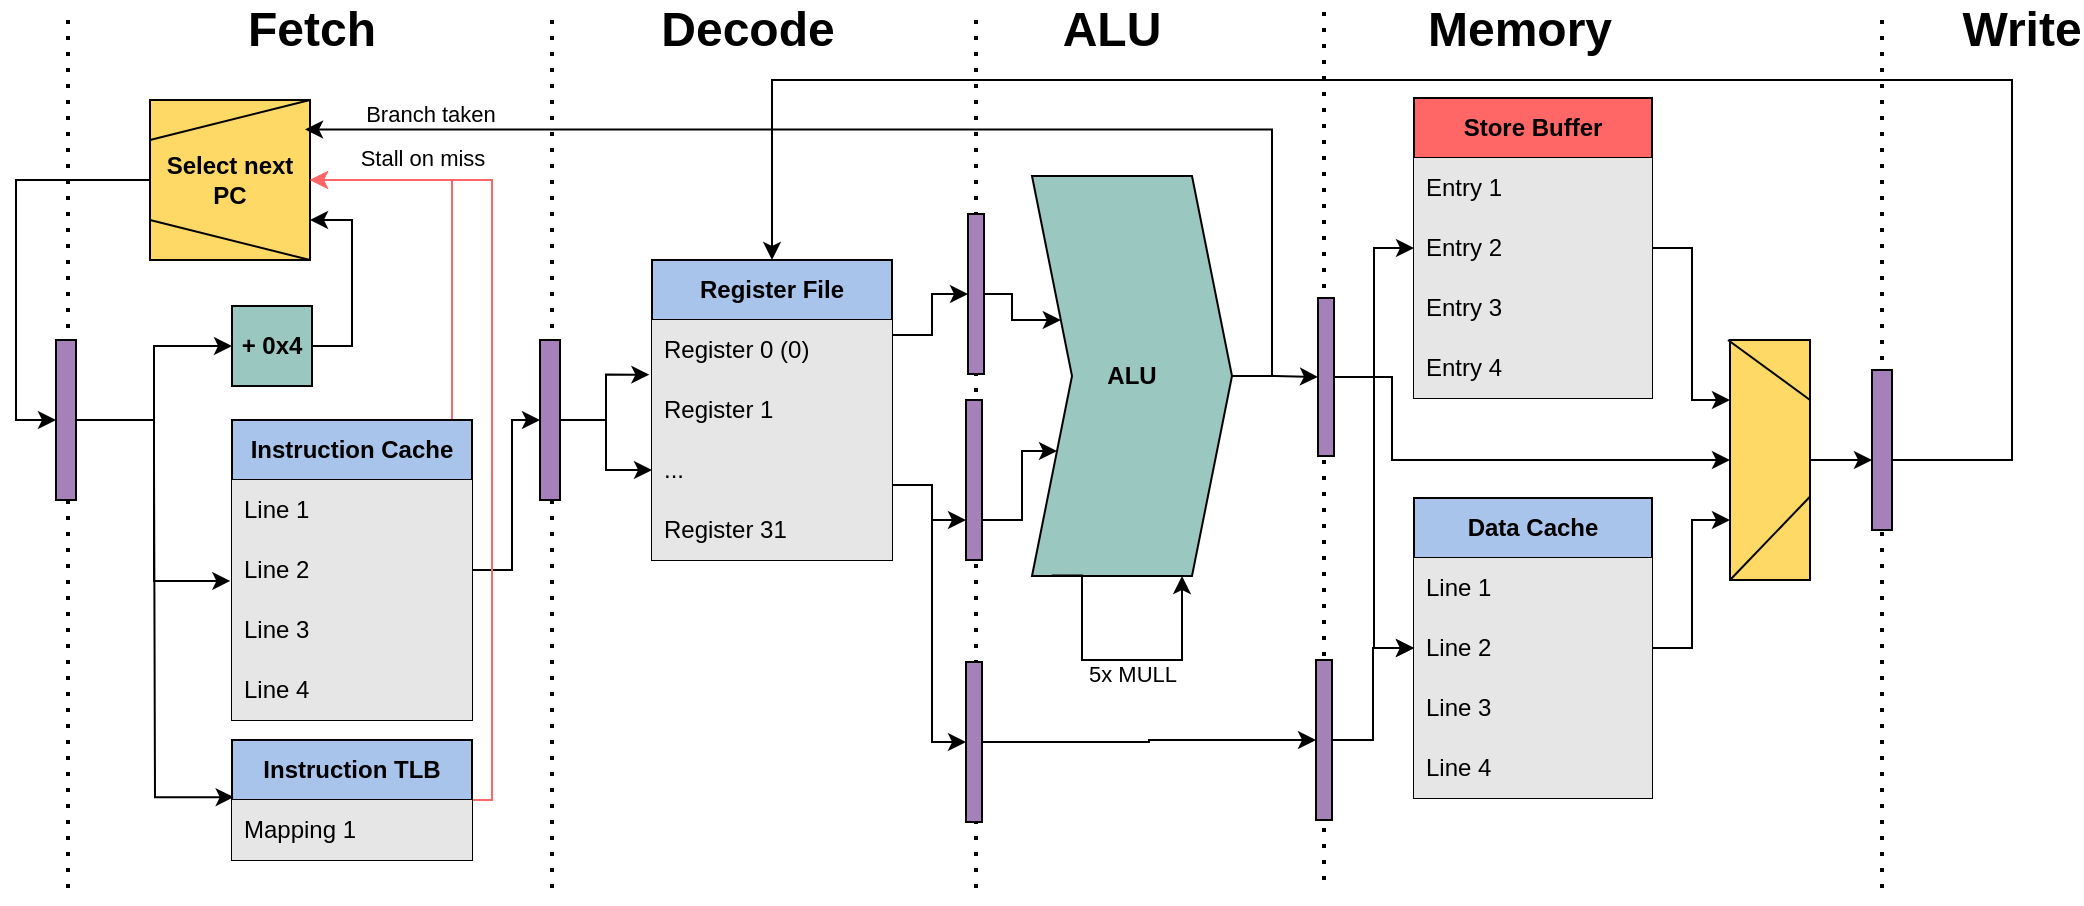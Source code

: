 <mxfile version="26.0.5">
  <diagram name="Seite-1" id="olQGG_vcmPqVT0JhuPP2">
    <mxGraphModel dx="1369" dy="562" grid="1" gridSize="10" guides="1" tooltips="1" connect="1" arrows="1" fold="1" page="1" pageScale="1" pageWidth="827" pageHeight="1169" math="0" shadow="0">
      <root>
        <mxCell id="0" />
        <mxCell id="1" parent="0" />
        <mxCell id="qdn6MXQOEBnzC9-wBVx1-26" value="" style="endArrow=none;dashed=1;html=1;dashPattern=1 3;strokeWidth=2;rounded=0;" edge="1" parent="1">
          <mxGeometry width="50" height="50" relative="1" as="geometry">
            <mxPoint x="238" y="200" as="sourcePoint" />
            <mxPoint x="238" y="640" as="targetPoint" />
          </mxGeometry>
        </mxCell>
        <mxCell id="qdn6MXQOEBnzC9-wBVx1-5" value="" style="group" vertex="1" connectable="0" parent="1">
          <mxGeometry x="279" y="240" width="80" height="80" as="geometry" />
        </mxCell>
        <mxCell id="qdn6MXQOEBnzC9-wBVx1-2" value="&lt;b&gt;Select next PC&lt;/b&gt;" style="whiteSpace=wrap;html=1;aspect=fixed;fillColor=#FFD966;" vertex="1" parent="qdn6MXQOEBnzC9-wBVx1-5">
          <mxGeometry width="80" height="80" as="geometry" />
        </mxCell>
        <mxCell id="qdn6MXQOEBnzC9-wBVx1-3" value="" style="endArrow=none;html=1;rounded=0;exitX=0;exitY=0.25;exitDx=0;exitDy=0;" edge="1" parent="qdn6MXQOEBnzC9-wBVx1-5" source="qdn6MXQOEBnzC9-wBVx1-2">
          <mxGeometry width="50" height="50" relative="1" as="geometry">
            <mxPoint x="30" y="50" as="sourcePoint" />
            <mxPoint x="80" as="targetPoint" />
          </mxGeometry>
        </mxCell>
        <mxCell id="qdn6MXQOEBnzC9-wBVx1-4" value="" style="endArrow=none;html=1;rounded=0;exitX=0;exitY=0.25;exitDx=0;exitDy=0;entryX=1;entryY=1;entryDx=0;entryDy=0;" edge="1" parent="qdn6MXQOEBnzC9-wBVx1-5" target="qdn6MXQOEBnzC9-wBVx1-2">
          <mxGeometry width="50" height="50" relative="1" as="geometry">
            <mxPoint y="60" as="sourcePoint" />
            <mxPoint x="80" y="40" as="targetPoint" />
          </mxGeometry>
        </mxCell>
        <mxCell id="qdn6MXQOEBnzC9-wBVx1-93" style="edgeStyle=orthogonalEdgeStyle;rounded=0;orthogonalLoop=1;jettySize=auto;html=1;exitX=1;exitY=0.5;exitDx=0;exitDy=0;entryX=0;entryY=0.5;entryDx=0;entryDy=0;" edge="1" parent="1" source="qdn6MXQOEBnzC9-wBVx1-7" target="qdn6MXQOEBnzC9-wBVx1-8">
          <mxGeometry relative="1" as="geometry" />
        </mxCell>
        <mxCell id="qdn6MXQOEBnzC9-wBVx1-7" value="" style="rounded=0;whiteSpace=wrap;html=1;fillColor=#A680B8;" vertex="1" parent="1">
          <mxGeometry x="232" y="360" width="10" height="80" as="geometry" />
        </mxCell>
        <mxCell id="qdn6MXQOEBnzC9-wBVx1-94" style="edgeStyle=orthogonalEdgeStyle;rounded=0;orthogonalLoop=1;jettySize=auto;html=1;exitX=1;exitY=0.5;exitDx=0;exitDy=0;entryX=1;entryY=0.75;entryDx=0;entryDy=0;" edge="1" parent="1" source="qdn6MXQOEBnzC9-wBVx1-8" target="qdn6MXQOEBnzC9-wBVx1-2">
          <mxGeometry relative="1" as="geometry" />
        </mxCell>
        <mxCell id="qdn6MXQOEBnzC9-wBVx1-8" value="&lt;b&gt;+ 0x4&lt;/b&gt;" style="rounded=0;whiteSpace=wrap;html=1;fillColor=#9AC7BF;" vertex="1" parent="1">
          <mxGeometry x="320" y="343" width="40" height="40" as="geometry" />
        </mxCell>
        <mxCell id="qdn6MXQOEBnzC9-wBVx1-96" style="edgeStyle=orthogonalEdgeStyle;rounded=0;orthogonalLoop=1;jettySize=auto;html=1;exitX=1;exitY=0.5;exitDx=0;exitDy=0;entryX=0;entryY=0.5;entryDx=0;entryDy=0;" edge="1" parent="1" source="qdn6MXQOEBnzC9-wBVx1-10" target="qdn6MXQOEBnzC9-wBVx1-25">
          <mxGeometry relative="1" as="geometry" />
        </mxCell>
        <mxCell id="qdn6MXQOEBnzC9-wBVx1-129" style="edgeStyle=orthogonalEdgeStyle;rounded=0;orthogonalLoop=1;jettySize=auto;html=1;exitX=0.75;exitY=0;exitDx=0;exitDy=0;entryX=1;entryY=0.5;entryDx=0;entryDy=0;strokeColor=#FF6666;" edge="1" parent="1" source="qdn6MXQOEBnzC9-wBVx1-10" target="qdn6MXQOEBnzC9-wBVx1-2">
          <mxGeometry relative="1" as="geometry">
            <Array as="points">
              <mxPoint x="430" y="400" />
              <mxPoint x="430" y="280" />
            </Array>
          </mxGeometry>
        </mxCell>
        <mxCell id="qdn6MXQOEBnzC9-wBVx1-130" value="Stall on miss" style="edgeLabel;html=1;align=center;verticalAlign=middle;resizable=0;points=[];" vertex="1" connectable="0" parent="qdn6MXQOEBnzC9-wBVx1-129">
          <mxGeometry x="0.713" y="-4" relative="1" as="geometry">
            <mxPoint x="25" y="-7" as="offset" />
          </mxGeometry>
        </mxCell>
        <mxCell id="qdn6MXQOEBnzC9-wBVx1-10" value="Instruction Cache" style="swimlane;fontStyle=1;childLayout=stackLayout;horizontal=1;startSize=30;horizontalStack=0;resizeParent=1;resizeParentMax=0;resizeLast=0;collapsible=1;marginBottom=0;whiteSpace=wrap;html=1;fillColor=#A9C4EB;" vertex="1" parent="1">
          <mxGeometry x="320" y="400" width="120" height="150" as="geometry" />
        </mxCell>
        <mxCell id="qdn6MXQOEBnzC9-wBVx1-11" value="Line 1&amp;nbsp; &amp;nbsp; &amp;nbsp; &amp;nbsp;" style="text;strokeColor=none;fillColor=#E6E6E6;align=left;verticalAlign=middle;spacingLeft=4;spacingRight=4;overflow=hidden;points=[[0,0.5],[1,0.5]];portConstraint=eastwest;rotatable=0;whiteSpace=wrap;html=1;" vertex="1" parent="qdn6MXQOEBnzC9-wBVx1-10">
          <mxGeometry y="30" width="120" height="30" as="geometry" />
        </mxCell>
        <mxCell id="qdn6MXQOEBnzC9-wBVx1-12" value="Line 2" style="text;strokeColor=none;fillColor=#E6E6E6;align=left;verticalAlign=middle;spacingLeft=4;spacingRight=4;overflow=hidden;points=[[0,0.5],[1,0.5]];portConstraint=eastwest;rotatable=0;whiteSpace=wrap;html=1;" vertex="1" parent="qdn6MXQOEBnzC9-wBVx1-10">
          <mxGeometry y="60" width="120" height="30" as="geometry" />
        </mxCell>
        <mxCell id="qdn6MXQOEBnzC9-wBVx1-13" value="Line 3" style="text;strokeColor=none;fillColor=#E6E6E6;align=left;verticalAlign=middle;spacingLeft=4;spacingRight=4;overflow=hidden;points=[[0,0.5],[1,0.5]];portConstraint=eastwest;rotatable=0;whiteSpace=wrap;html=1;" vertex="1" parent="qdn6MXQOEBnzC9-wBVx1-10">
          <mxGeometry y="90" width="120" height="30" as="geometry" />
        </mxCell>
        <mxCell id="qdn6MXQOEBnzC9-wBVx1-18" value="Line 4" style="text;strokeColor=none;fillColor=#E6E6E6;align=left;verticalAlign=middle;spacingLeft=4;spacingRight=4;overflow=hidden;points=[[0,0.5],[1,0.5]];portConstraint=eastwest;rotatable=0;whiteSpace=wrap;html=1;" vertex="1" parent="qdn6MXQOEBnzC9-wBVx1-10">
          <mxGeometry y="120" width="120" height="30" as="geometry" />
        </mxCell>
        <mxCell id="qdn6MXQOEBnzC9-wBVx1-132" style="edgeStyle=orthogonalEdgeStyle;rounded=0;orthogonalLoop=1;jettySize=auto;html=1;exitX=1;exitY=0.5;exitDx=0;exitDy=0;strokeColor=#FF6666;" edge="1" parent="1" source="qdn6MXQOEBnzC9-wBVx1-21">
          <mxGeometry relative="1" as="geometry">
            <mxPoint x="359" y="280" as="targetPoint" />
            <Array as="points">
              <mxPoint x="450" y="590" />
              <mxPoint x="450" y="280" />
              <mxPoint x="359" y="280" />
            </Array>
          </mxGeometry>
        </mxCell>
        <mxCell id="qdn6MXQOEBnzC9-wBVx1-21" value="Instruction TLB" style="swimlane;fontStyle=1;childLayout=stackLayout;horizontal=1;startSize=30;horizontalStack=0;resizeParent=1;resizeParentMax=0;resizeLast=0;collapsible=1;marginBottom=0;whiteSpace=wrap;html=1;fillColor=#A9C4EB;" vertex="1" parent="1">
          <mxGeometry x="320" y="560" width="120" height="60" as="geometry" />
        </mxCell>
        <mxCell id="qdn6MXQOEBnzC9-wBVx1-22" value="Mapping 1" style="text;strokeColor=none;fillColor=#E6E6E6;align=left;verticalAlign=middle;spacingLeft=4;spacingRight=4;overflow=hidden;points=[[0,0.5],[1,0.5]];portConstraint=eastwest;rotatable=0;whiteSpace=wrap;html=1;" vertex="1" parent="qdn6MXQOEBnzC9-wBVx1-21">
          <mxGeometry y="30" width="120" height="30" as="geometry" />
        </mxCell>
        <mxCell id="qdn6MXQOEBnzC9-wBVx1-28" value="" style="endArrow=none;dashed=1;html=1;dashPattern=1 3;strokeWidth=2;rounded=0;" edge="1" parent="1">
          <mxGeometry width="50" height="50" relative="1" as="geometry">
            <mxPoint x="480" y="200" as="sourcePoint" />
            <mxPoint x="480" y="640" as="targetPoint" />
          </mxGeometry>
        </mxCell>
        <mxCell id="qdn6MXQOEBnzC9-wBVx1-98" style="edgeStyle=orthogonalEdgeStyle;rounded=0;orthogonalLoop=1;jettySize=auto;html=1;exitX=1;exitY=0.5;exitDx=0;exitDy=0;entryX=0;entryY=0.5;entryDx=0;entryDy=0;" edge="1" parent="1" source="qdn6MXQOEBnzC9-wBVx1-25" target="qdn6MXQOEBnzC9-wBVx1-102">
          <mxGeometry relative="1" as="geometry">
            <mxPoint x="519" y="422.5" as="targetPoint" />
          </mxGeometry>
        </mxCell>
        <mxCell id="qdn6MXQOEBnzC9-wBVx1-25" value="" style="rounded=0;whiteSpace=wrap;html=1;fillColor=#A680B8;" vertex="1" parent="1">
          <mxGeometry x="474" y="360" width="10" height="80" as="geometry" />
        </mxCell>
        <mxCell id="qdn6MXQOEBnzC9-wBVx1-30" value="" style="endArrow=none;dashed=1;html=1;dashPattern=1 3;strokeWidth=2;rounded=0;" edge="1" parent="1">
          <mxGeometry width="50" height="50" relative="1" as="geometry">
            <mxPoint x="692" y="200" as="sourcePoint" />
            <mxPoint x="692" y="640" as="targetPoint" />
          </mxGeometry>
        </mxCell>
        <mxCell id="qdn6MXQOEBnzC9-wBVx1-110" style="edgeStyle=orthogonalEdgeStyle;rounded=0;orthogonalLoop=1;jettySize=auto;html=1;exitX=1;exitY=0.75;exitDx=0;exitDy=0;entryX=0;entryY=0.75;entryDx=0;entryDy=0;" edge="1" parent="1" source="qdn6MXQOEBnzC9-wBVx1-31" target="qdn6MXQOEBnzC9-wBVx1-34">
          <mxGeometry relative="1" as="geometry">
            <Array as="points">
              <mxPoint x="715" y="450" />
              <mxPoint x="715" y="415" />
            </Array>
          </mxGeometry>
        </mxCell>
        <mxCell id="qdn6MXQOEBnzC9-wBVx1-31" value="" style="rounded=0;whiteSpace=wrap;html=1;fillColor=#A680B8;" vertex="1" parent="1">
          <mxGeometry x="687" y="390" width="8" height="80" as="geometry" />
        </mxCell>
        <mxCell id="qdn6MXQOEBnzC9-wBVx1-109" style="edgeStyle=orthogonalEdgeStyle;rounded=0;orthogonalLoop=1;jettySize=auto;html=1;exitX=1;exitY=0.5;exitDx=0;exitDy=0;" edge="1" parent="1" source="qdn6MXQOEBnzC9-wBVx1-32" target="qdn6MXQOEBnzC9-wBVx1-34">
          <mxGeometry relative="1" as="geometry">
            <Array as="points">
              <mxPoint x="710" y="337" />
              <mxPoint x="710" y="350" />
            </Array>
          </mxGeometry>
        </mxCell>
        <mxCell id="qdn6MXQOEBnzC9-wBVx1-32" value="" style="rounded=0;whiteSpace=wrap;html=1;fillColor=#A680B8;" vertex="1" parent="1">
          <mxGeometry x="688" y="297" width="8" height="80" as="geometry" />
        </mxCell>
        <mxCell id="qdn6MXQOEBnzC9-wBVx1-115" style="edgeStyle=orthogonalEdgeStyle;rounded=0;orthogonalLoop=1;jettySize=auto;html=1;exitX=1;exitY=0.5;exitDx=0;exitDy=0;entryX=0;entryY=0.5;entryDx=0;entryDy=0;" edge="1" parent="1" source="qdn6MXQOEBnzC9-wBVx1-33" target="qdn6MXQOEBnzC9-wBVx1-42">
          <mxGeometry relative="1" as="geometry" />
        </mxCell>
        <mxCell id="qdn6MXQOEBnzC9-wBVx1-33" value="" style="rounded=0;whiteSpace=wrap;html=1;fillColor=#A680B8;" vertex="1" parent="1">
          <mxGeometry x="687" y="521" width="8" height="80" as="geometry" />
        </mxCell>
        <mxCell id="qdn6MXQOEBnzC9-wBVx1-111" style="edgeStyle=orthogonalEdgeStyle;rounded=0;orthogonalLoop=1;jettySize=auto;html=1;exitX=1;exitY=0.5;exitDx=0;exitDy=0;entryX=0;entryY=0.5;entryDx=0;entryDy=0;" edge="1" parent="1" source="qdn6MXQOEBnzC9-wBVx1-34" target="qdn6MXQOEBnzC9-wBVx1-40">
          <mxGeometry relative="1" as="geometry" />
        </mxCell>
        <mxCell id="qdn6MXQOEBnzC9-wBVx1-34" value="&lt;b&gt;ALU&lt;/b&gt;" style="shape=step;perimeter=stepPerimeter;whiteSpace=wrap;html=1;fixedSize=1;fillColor=#9AC7BF;" vertex="1" parent="1">
          <mxGeometry x="720" y="278" width="100" height="200" as="geometry" />
        </mxCell>
        <mxCell id="qdn6MXQOEBnzC9-wBVx1-39" value="" style="endArrow=none;dashed=1;html=1;dashPattern=1 3;strokeWidth=2;rounded=0;" edge="1" parent="1">
          <mxGeometry width="50" height="50" relative="1" as="geometry">
            <mxPoint x="866" y="196" as="sourcePoint" />
            <mxPoint x="866" y="636" as="targetPoint" />
          </mxGeometry>
        </mxCell>
        <mxCell id="qdn6MXQOEBnzC9-wBVx1-119" style="edgeStyle=orthogonalEdgeStyle;rounded=0;orthogonalLoop=1;jettySize=auto;html=1;exitX=1;exitY=0.5;exitDx=0;exitDy=0;entryX=0;entryY=0.5;entryDx=0;entryDy=0;" edge="1" parent="1" source="qdn6MXQOEBnzC9-wBVx1-40" target="qdn6MXQOEBnzC9-wBVx1-49">
          <mxGeometry relative="1" as="geometry">
            <Array as="points">
              <mxPoint x="891" y="378" />
              <mxPoint x="891" y="514" />
            </Array>
          </mxGeometry>
        </mxCell>
        <mxCell id="qdn6MXQOEBnzC9-wBVx1-120" style="edgeStyle=orthogonalEdgeStyle;rounded=0;orthogonalLoop=1;jettySize=auto;html=1;exitX=1;exitY=0.5;exitDx=0;exitDy=0;entryX=0;entryY=0.5;entryDx=0;entryDy=0;" edge="1" parent="1" source="qdn6MXQOEBnzC9-wBVx1-40" target="qdn6MXQOEBnzC9-wBVx1-44">
          <mxGeometry relative="1" as="geometry">
            <Array as="points">
              <mxPoint x="891" y="378" />
              <mxPoint x="891" y="314" />
            </Array>
          </mxGeometry>
        </mxCell>
        <mxCell id="qdn6MXQOEBnzC9-wBVx1-122" style="edgeStyle=orthogonalEdgeStyle;rounded=0;orthogonalLoop=1;jettySize=auto;html=1;exitX=1;exitY=0.5;exitDx=0;exitDy=0;entryX=0;entryY=0.5;entryDx=0;entryDy=0;" edge="1" parent="1" source="qdn6MXQOEBnzC9-wBVx1-40" target="qdn6MXQOEBnzC9-wBVx1-72">
          <mxGeometry relative="1" as="geometry">
            <Array as="points">
              <mxPoint x="900" y="378" />
              <mxPoint x="900" y="420" />
            </Array>
          </mxGeometry>
        </mxCell>
        <mxCell id="qdn6MXQOEBnzC9-wBVx1-40" value="" style="rounded=0;whiteSpace=wrap;html=1;fillColor=#A680B8;" vertex="1" parent="1">
          <mxGeometry x="863" y="339" width="8" height="79" as="geometry" />
        </mxCell>
        <mxCell id="qdn6MXQOEBnzC9-wBVx1-116" style="edgeStyle=orthogonalEdgeStyle;rounded=0;orthogonalLoop=1;jettySize=auto;html=1;exitX=1;exitY=0.5;exitDx=0;exitDy=0;entryX=0;entryY=0.5;entryDx=0;entryDy=0;" edge="1" parent="1" source="qdn6MXQOEBnzC9-wBVx1-42" target="qdn6MXQOEBnzC9-wBVx1-49">
          <mxGeometry relative="1" as="geometry" />
        </mxCell>
        <mxCell id="qdn6MXQOEBnzC9-wBVx1-42" value="" style="rounded=0;whiteSpace=wrap;html=1;fillColor=#A680B8;" vertex="1" parent="1">
          <mxGeometry x="862" y="520" width="8" height="80" as="geometry" />
        </mxCell>
        <mxCell id="qdn6MXQOEBnzC9-wBVx1-121" style="edgeStyle=orthogonalEdgeStyle;rounded=0;orthogonalLoop=1;jettySize=auto;html=1;exitX=1;exitY=0.5;exitDx=0;exitDy=0;entryX=0;entryY=0.25;entryDx=0;entryDy=0;" edge="1" parent="1" source="qdn6MXQOEBnzC9-wBVx1-44" target="qdn6MXQOEBnzC9-wBVx1-72">
          <mxGeometry relative="1" as="geometry" />
        </mxCell>
        <mxCell id="qdn6MXQOEBnzC9-wBVx1-44" value="Store Buffer" style="swimlane;fontStyle=1;childLayout=stackLayout;horizontal=1;startSize=30;horizontalStack=0;resizeParent=1;resizeParentMax=0;resizeLast=0;collapsible=1;marginBottom=0;whiteSpace=wrap;html=1;fillColor=#FF6666;" vertex="1" parent="1">
          <mxGeometry x="911" y="239" width="119" height="150" as="geometry" />
        </mxCell>
        <mxCell id="qdn6MXQOEBnzC9-wBVx1-45" value="Entry 1" style="text;strokeColor=none;fillColor=#E6E6E6;align=left;verticalAlign=middle;spacingLeft=4;spacingRight=4;overflow=hidden;points=[[0,0.5],[1,0.5]];portConstraint=eastwest;rotatable=0;whiteSpace=wrap;html=1;" vertex="1" parent="qdn6MXQOEBnzC9-wBVx1-44">
          <mxGeometry y="30" width="119" height="30" as="geometry" />
        </mxCell>
        <mxCell id="qdn6MXQOEBnzC9-wBVx1-46" value="Entry 2" style="text;strokeColor=none;fillColor=#E6E6E6;align=left;verticalAlign=middle;spacingLeft=4;spacingRight=4;overflow=hidden;points=[[0,0.5],[1,0.5]];portConstraint=eastwest;rotatable=0;whiteSpace=wrap;html=1;" vertex="1" parent="qdn6MXQOEBnzC9-wBVx1-44">
          <mxGeometry y="60" width="119" height="30" as="geometry" />
        </mxCell>
        <mxCell id="qdn6MXQOEBnzC9-wBVx1-47" value="Entry 3" style="text;strokeColor=none;fillColor=#E6E6E6;align=left;verticalAlign=middle;spacingLeft=4;spacingRight=4;overflow=hidden;points=[[0,0.5],[1,0.5]];portConstraint=eastwest;rotatable=0;whiteSpace=wrap;html=1;" vertex="1" parent="qdn6MXQOEBnzC9-wBVx1-44">
          <mxGeometry y="90" width="119" height="30" as="geometry" />
        </mxCell>
        <mxCell id="qdn6MXQOEBnzC9-wBVx1-48" value="Entry 4" style="text;strokeColor=none;fillColor=#E6E6E6;align=left;verticalAlign=middle;spacingLeft=4;spacingRight=4;overflow=hidden;points=[[0,0.5],[1,0.5]];portConstraint=eastwest;rotatable=0;whiteSpace=wrap;html=1;" vertex="1" parent="qdn6MXQOEBnzC9-wBVx1-44">
          <mxGeometry y="120" width="119" height="30" as="geometry" />
        </mxCell>
        <mxCell id="qdn6MXQOEBnzC9-wBVx1-123" style="edgeStyle=orthogonalEdgeStyle;rounded=0;orthogonalLoop=1;jettySize=auto;html=1;exitX=1;exitY=0.5;exitDx=0;exitDy=0;entryX=0;entryY=0.75;entryDx=0;entryDy=0;" edge="1" parent="1" source="qdn6MXQOEBnzC9-wBVx1-49" target="qdn6MXQOEBnzC9-wBVx1-72">
          <mxGeometry relative="1" as="geometry" />
        </mxCell>
        <mxCell id="qdn6MXQOEBnzC9-wBVx1-49" value="Data Cache" style="swimlane;fontStyle=1;childLayout=stackLayout;horizontal=1;startSize=30;horizontalStack=0;resizeParent=1;resizeParentMax=0;resizeLast=0;collapsible=1;marginBottom=0;whiteSpace=wrap;html=1;fillColor=#A9C4EB;" vertex="1" parent="1">
          <mxGeometry x="911" y="439" width="119" height="150" as="geometry" />
        </mxCell>
        <mxCell id="qdn6MXQOEBnzC9-wBVx1-50" value="Line 1&amp;nbsp; &amp;nbsp; &amp;nbsp; &amp;nbsp;" style="text;strokeColor=none;fillColor=#E6E6E6;align=left;verticalAlign=middle;spacingLeft=4;spacingRight=4;overflow=hidden;points=[[0,0.5],[1,0.5]];portConstraint=eastwest;rotatable=0;whiteSpace=wrap;html=1;" vertex="1" parent="qdn6MXQOEBnzC9-wBVx1-49">
          <mxGeometry y="30" width="119" height="30" as="geometry" />
        </mxCell>
        <mxCell id="qdn6MXQOEBnzC9-wBVx1-51" value="Line 2" style="text;strokeColor=none;fillColor=#E6E6E6;align=left;verticalAlign=middle;spacingLeft=4;spacingRight=4;overflow=hidden;points=[[0,0.5],[1,0.5]];portConstraint=eastwest;rotatable=0;whiteSpace=wrap;html=1;" vertex="1" parent="qdn6MXQOEBnzC9-wBVx1-49">
          <mxGeometry y="60" width="119" height="30" as="geometry" />
        </mxCell>
        <mxCell id="qdn6MXQOEBnzC9-wBVx1-52" value="Line 3" style="text;strokeColor=none;fillColor=#E6E6E6;align=left;verticalAlign=middle;spacingLeft=4;spacingRight=4;overflow=hidden;points=[[0,0.5],[1,0.5]];portConstraint=eastwest;rotatable=0;whiteSpace=wrap;html=1;" vertex="1" parent="qdn6MXQOEBnzC9-wBVx1-49">
          <mxGeometry y="90" width="119" height="30" as="geometry" />
        </mxCell>
        <mxCell id="qdn6MXQOEBnzC9-wBVx1-53" value="Line 4" style="text;strokeColor=none;fillColor=#E6E6E6;align=left;verticalAlign=middle;spacingLeft=4;spacingRight=4;overflow=hidden;points=[[0,0.5],[1,0.5]];portConstraint=eastwest;rotatable=0;whiteSpace=wrap;html=1;" vertex="1" parent="qdn6MXQOEBnzC9-wBVx1-49">
          <mxGeometry y="120" width="119" height="30" as="geometry" />
        </mxCell>
        <mxCell id="qdn6MXQOEBnzC9-wBVx1-125" style="edgeStyle=orthogonalEdgeStyle;rounded=0;orthogonalLoop=1;jettySize=auto;html=1;exitX=1;exitY=0.5;exitDx=0;exitDy=0;" edge="1" parent="1" source="qdn6MXQOEBnzC9-wBVx1-72">
          <mxGeometry relative="1" as="geometry">
            <mxPoint x="1140" y="419.529" as="targetPoint" />
          </mxGeometry>
        </mxCell>
        <mxCell id="qdn6MXQOEBnzC9-wBVx1-72" value="" style="rounded=0;whiteSpace=wrap;html=1;fillColor=#FFD966;" vertex="1" parent="1">
          <mxGeometry x="1069" y="360" width="40" height="120" as="geometry" />
        </mxCell>
        <mxCell id="qdn6MXQOEBnzC9-wBVx1-75" value="" style="endArrow=none;html=1;rounded=0;exitX=1;exitY=0.25;exitDx=0;exitDy=0;" edge="1" parent="1" source="qdn6MXQOEBnzC9-wBVx1-72">
          <mxGeometry width="50" height="50" relative="1" as="geometry">
            <mxPoint x="1121.72" y="398.64" as="sourcePoint" />
            <mxPoint x="1068" y="360" as="targetPoint" />
          </mxGeometry>
        </mxCell>
        <mxCell id="qdn6MXQOEBnzC9-wBVx1-76" value="" style="endArrow=none;html=1;rounded=0;entryX=0.996;entryY=0.654;entryDx=0;entryDy=0;entryPerimeter=0;exitX=0;exitY=1;exitDx=0;exitDy=0;" edge="1" parent="1" source="qdn6MXQOEBnzC9-wBVx1-72" target="qdn6MXQOEBnzC9-wBVx1-72">
          <mxGeometry width="50" height="50" relative="1" as="geometry">
            <mxPoint x="1056" y="480" as="sourcePoint" />
            <mxPoint x="1096" y="440" as="targetPoint" />
          </mxGeometry>
        </mxCell>
        <mxCell id="qdn6MXQOEBnzC9-wBVx1-80" value="" style="endArrow=none;dashed=1;html=1;dashPattern=1 3;strokeWidth=2;rounded=0;" edge="1" parent="1">
          <mxGeometry width="50" height="50" relative="1" as="geometry">
            <mxPoint x="1145" y="200" as="sourcePoint" />
            <mxPoint x="1145" y="640" as="targetPoint" />
          </mxGeometry>
        </mxCell>
        <mxCell id="qdn6MXQOEBnzC9-wBVx1-126" style="edgeStyle=orthogonalEdgeStyle;rounded=0;orthogonalLoop=1;jettySize=auto;html=1;exitX=1;exitY=0.5;exitDx=0;exitDy=0;entryX=0.5;entryY=0;entryDx=0;entryDy=0;" edge="1" parent="1" source="qdn6MXQOEBnzC9-wBVx1-81" target="qdn6MXQOEBnzC9-wBVx1-99">
          <mxGeometry relative="1" as="geometry">
            <Array as="points">
              <mxPoint x="1150" y="420" />
              <mxPoint x="1210" y="420" />
              <mxPoint x="1210" y="230" />
              <mxPoint x="590" y="230" />
            </Array>
          </mxGeometry>
        </mxCell>
        <mxCell id="qdn6MXQOEBnzC9-wBVx1-81" value="" style="rounded=0;whiteSpace=wrap;html=1;fillColor=#A680B8;" vertex="1" parent="1">
          <mxGeometry x="1140" y="375" width="10" height="80" as="geometry" />
        </mxCell>
        <mxCell id="qdn6MXQOEBnzC9-wBVx1-82" value="&lt;b&gt;&lt;font style=&quot;font-size: 24px;&quot;&gt;Fetch&lt;/font&gt;&lt;/b&gt;" style="text;html=1;align=center;verticalAlign=middle;whiteSpace=wrap;rounded=0;" vertex="1" parent="1">
          <mxGeometry x="330" y="190" width="60" height="30" as="geometry" />
        </mxCell>
        <mxCell id="qdn6MXQOEBnzC9-wBVx1-84" value="&lt;b&gt;&lt;font style=&quot;font-size: 24px;&quot;&gt;ALU&lt;/font&gt;&lt;/b&gt;" style="text;html=1;align=center;verticalAlign=middle;whiteSpace=wrap;rounded=0;" vertex="1" parent="1">
          <mxGeometry x="730" y="190" width="60" height="30" as="geometry" />
        </mxCell>
        <mxCell id="qdn6MXQOEBnzC9-wBVx1-85" value="&lt;span style=&quot;font-size: 24px;&quot;&gt;&lt;b&gt;Memory&lt;/b&gt;&lt;/span&gt;" style="text;html=1;align=center;verticalAlign=middle;whiteSpace=wrap;rounded=0;" vertex="1" parent="1">
          <mxGeometry x="933.5" y="190" width="60" height="30" as="geometry" />
        </mxCell>
        <mxCell id="qdn6MXQOEBnzC9-wBVx1-86" value="&lt;b&gt;&lt;font style=&quot;font-size: 24px;&quot;&gt;Write&lt;/font&gt;&lt;/b&gt;" style="text;html=1;align=center;verticalAlign=middle;whiteSpace=wrap;rounded=0;" vertex="1" parent="1">
          <mxGeometry x="1185" y="190" width="60" height="30" as="geometry" />
        </mxCell>
        <mxCell id="qdn6MXQOEBnzC9-wBVx1-87" value="&lt;b&gt;&lt;font style=&quot;font-size: 24px;&quot;&gt;Decode&lt;/font&gt;&lt;/b&gt;" style="text;html=1;align=center;verticalAlign=middle;whiteSpace=wrap;rounded=0;" vertex="1" parent="1">
          <mxGeometry x="548" y="190" width="60" height="30" as="geometry" />
        </mxCell>
        <mxCell id="qdn6MXQOEBnzC9-wBVx1-90" style="edgeStyle=orthogonalEdgeStyle;rounded=0;orthogonalLoop=1;jettySize=auto;html=1;exitX=0;exitY=0.5;exitDx=0;exitDy=0;entryX=0;entryY=0.5;entryDx=0;entryDy=0;" edge="1" parent="1" source="qdn6MXQOEBnzC9-wBVx1-2" target="qdn6MXQOEBnzC9-wBVx1-7">
          <mxGeometry relative="1" as="geometry" />
        </mxCell>
        <mxCell id="qdn6MXQOEBnzC9-wBVx1-91" style="edgeStyle=orthogonalEdgeStyle;rounded=0;orthogonalLoop=1;jettySize=auto;html=1;exitX=1;exitY=0.5;exitDx=0;exitDy=0;entryX=-0.007;entryY=0.683;entryDx=0;entryDy=0;entryPerimeter=0;" edge="1" parent="1" source="qdn6MXQOEBnzC9-wBVx1-7" target="qdn6MXQOEBnzC9-wBVx1-12">
          <mxGeometry relative="1" as="geometry" />
        </mxCell>
        <mxCell id="qdn6MXQOEBnzC9-wBVx1-92" style="edgeStyle=orthogonalEdgeStyle;rounded=0;orthogonalLoop=1;jettySize=auto;html=1;entryX=0.007;entryY=-0.048;entryDx=0;entryDy=0;entryPerimeter=0;" edge="1" parent="1" target="qdn6MXQOEBnzC9-wBVx1-22">
          <mxGeometry relative="1" as="geometry">
            <mxPoint x="281" y="420" as="sourcePoint" />
          </mxGeometry>
        </mxCell>
        <mxCell id="qdn6MXQOEBnzC9-wBVx1-95" style="edgeStyle=orthogonalEdgeStyle;rounded=0;orthogonalLoop=1;jettySize=auto;html=1;exitX=1;exitY=0.5;exitDx=0;exitDy=0;entryX=0.969;entryY=0.184;entryDx=0;entryDy=0;entryPerimeter=0;" edge="1" parent="1" source="qdn6MXQOEBnzC9-wBVx1-34" target="qdn6MXQOEBnzC9-wBVx1-2">
          <mxGeometry relative="1" as="geometry" />
        </mxCell>
        <mxCell id="qdn6MXQOEBnzC9-wBVx1-127" value="Branch taken" style="edgeLabel;html=1;align=center;verticalAlign=middle;resizable=0;points=[];" vertex="1" connectable="0" parent="qdn6MXQOEBnzC9-wBVx1-95">
          <mxGeometry x="0.876" y="-1" relative="1" as="geometry">
            <mxPoint x="23" y="-7" as="offset" />
          </mxGeometry>
        </mxCell>
        <mxCell id="qdn6MXQOEBnzC9-wBVx1-97" style="edgeStyle=orthogonalEdgeStyle;rounded=0;orthogonalLoop=1;jettySize=auto;html=1;exitX=1;exitY=0.5;exitDx=0;exitDy=0;entryX=-0.011;entryY=0.911;entryDx=0;entryDy=0;entryPerimeter=0;" edge="1" parent="1" source="qdn6MXQOEBnzC9-wBVx1-25" target="qdn6MXQOEBnzC9-wBVx1-100">
          <mxGeometry relative="1" as="geometry">
            <mxPoint x="519" y="375" as="targetPoint" />
          </mxGeometry>
        </mxCell>
        <mxCell id="qdn6MXQOEBnzC9-wBVx1-106" style="edgeStyle=orthogonalEdgeStyle;rounded=0;orthogonalLoop=1;jettySize=auto;html=1;exitX=1;exitY=0.75;exitDx=0;exitDy=0;entryX=0;entryY=0.75;entryDx=0;entryDy=0;" edge="1" parent="1" source="qdn6MXQOEBnzC9-wBVx1-99" target="qdn6MXQOEBnzC9-wBVx1-31">
          <mxGeometry relative="1" as="geometry" />
        </mxCell>
        <mxCell id="qdn6MXQOEBnzC9-wBVx1-107" style="edgeStyle=orthogonalEdgeStyle;rounded=0;orthogonalLoop=1;jettySize=auto;html=1;exitX=1;exitY=0.25;exitDx=0;exitDy=0;entryX=0;entryY=0.5;entryDx=0;entryDy=0;" edge="1" parent="1" source="qdn6MXQOEBnzC9-wBVx1-99" target="qdn6MXQOEBnzC9-wBVx1-32">
          <mxGeometry relative="1" as="geometry" />
        </mxCell>
        <mxCell id="qdn6MXQOEBnzC9-wBVx1-114" style="edgeStyle=orthogonalEdgeStyle;rounded=0;orthogonalLoop=1;jettySize=auto;html=1;exitX=1;exitY=0.75;exitDx=0;exitDy=0;entryX=0;entryY=0.5;entryDx=0;entryDy=0;" edge="1" parent="1" source="qdn6MXQOEBnzC9-wBVx1-99" target="qdn6MXQOEBnzC9-wBVx1-33">
          <mxGeometry relative="1" as="geometry">
            <Array as="points">
              <mxPoint x="670" y="433" />
              <mxPoint x="670" y="561" />
            </Array>
          </mxGeometry>
        </mxCell>
        <mxCell id="qdn6MXQOEBnzC9-wBVx1-99" value="Register File" style="swimlane;fontStyle=1;childLayout=stackLayout;horizontal=1;startSize=30;horizontalStack=0;resizeParent=1;resizeParentMax=0;resizeLast=0;collapsible=1;marginBottom=0;whiteSpace=wrap;html=1;fillColor=#A9C4EB;" vertex="1" parent="1">
          <mxGeometry x="530" y="320" width="120" height="150" as="geometry" />
        </mxCell>
        <mxCell id="qdn6MXQOEBnzC9-wBVx1-100" value="Register 0 (0)" style="text;strokeColor=none;fillColor=#E6E6E6;align=left;verticalAlign=middle;spacingLeft=4;spacingRight=4;overflow=hidden;points=[[0,0.5],[1,0.5]];portConstraint=eastwest;rotatable=0;whiteSpace=wrap;html=1;" vertex="1" parent="qdn6MXQOEBnzC9-wBVx1-99">
          <mxGeometry y="30" width="120" height="30" as="geometry" />
        </mxCell>
        <mxCell id="qdn6MXQOEBnzC9-wBVx1-101" value="Register 1" style="text;strokeColor=none;fillColor=#E6E6E6;align=left;verticalAlign=middle;spacingLeft=4;spacingRight=4;overflow=hidden;points=[[0,0.5],[1,0.5]];portConstraint=eastwest;rotatable=0;whiteSpace=wrap;html=1;" vertex="1" parent="qdn6MXQOEBnzC9-wBVx1-99">
          <mxGeometry y="60" width="120" height="30" as="geometry" />
        </mxCell>
        <mxCell id="qdn6MXQOEBnzC9-wBVx1-102" value="..." style="text;strokeColor=none;fillColor=#E6E6E6;align=left;verticalAlign=middle;spacingLeft=4;spacingRight=4;overflow=hidden;points=[[0,0.5],[1,0.5]];portConstraint=eastwest;rotatable=0;whiteSpace=wrap;html=1;" vertex="1" parent="qdn6MXQOEBnzC9-wBVx1-99">
          <mxGeometry y="90" width="120" height="30" as="geometry" />
        </mxCell>
        <mxCell id="qdn6MXQOEBnzC9-wBVx1-103" value="Register 31" style="text;strokeColor=none;fillColor=#E6E6E6;align=left;verticalAlign=middle;spacingLeft=4;spacingRight=4;overflow=hidden;points=[[0,0.5],[1,0.5]];portConstraint=eastwest;rotatable=0;whiteSpace=wrap;html=1;" vertex="1" parent="qdn6MXQOEBnzC9-wBVx1-99">
          <mxGeometry y="120" width="120" height="30" as="geometry" />
        </mxCell>
        <mxCell id="qdn6MXQOEBnzC9-wBVx1-133" style="edgeStyle=orthogonalEdgeStyle;rounded=0;orthogonalLoop=1;jettySize=auto;html=1;exitX=0.099;exitY=0.999;exitDx=0;exitDy=0;entryX=0.75;entryY=1;entryDx=0;entryDy=0;exitPerimeter=0;" edge="1" parent="1" source="qdn6MXQOEBnzC9-wBVx1-34" target="qdn6MXQOEBnzC9-wBVx1-34">
          <mxGeometry relative="1" as="geometry">
            <Array as="points">
              <mxPoint x="745" y="478" />
              <mxPoint x="745" y="520" />
              <mxPoint x="795" y="520" />
            </Array>
          </mxGeometry>
        </mxCell>
        <mxCell id="qdn6MXQOEBnzC9-wBVx1-134" value="&lt;div&gt;5x MULL&lt;/div&gt;" style="edgeLabel;html=1;align=center;verticalAlign=middle;resizable=0;points=[];" vertex="1" connectable="0" parent="qdn6MXQOEBnzC9-wBVx1-133">
          <mxGeometry x="-0.029" y="-1" relative="1" as="geometry">
            <mxPoint x="10" y="6" as="offset" />
          </mxGeometry>
        </mxCell>
      </root>
    </mxGraphModel>
  </diagram>
</mxfile>